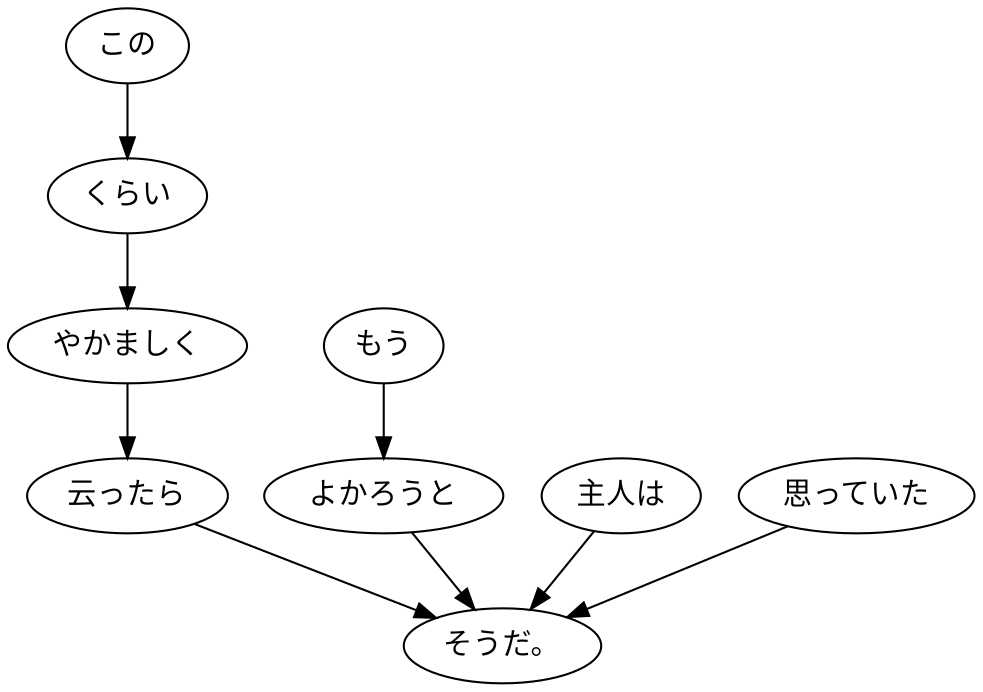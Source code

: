 digraph graph4738 {
	node0 [label="この"];
	node1 [label="くらい"];
	node2 [label="やかましく"];
	node3 [label="云ったら"];
	node4 [label="もう"];
	node5 [label="よかろうと"];
	node6 [label="主人は"];
	node7 [label="思っていた"];
	node8 [label="そうだ。"];
	node0 -> node1;
	node1 -> node2;
	node2 -> node3;
	node3 -> node8;
	node4 -> node5;
	node5 -> node8;
	node6 -> node8;
	node7 -> node8;
}
